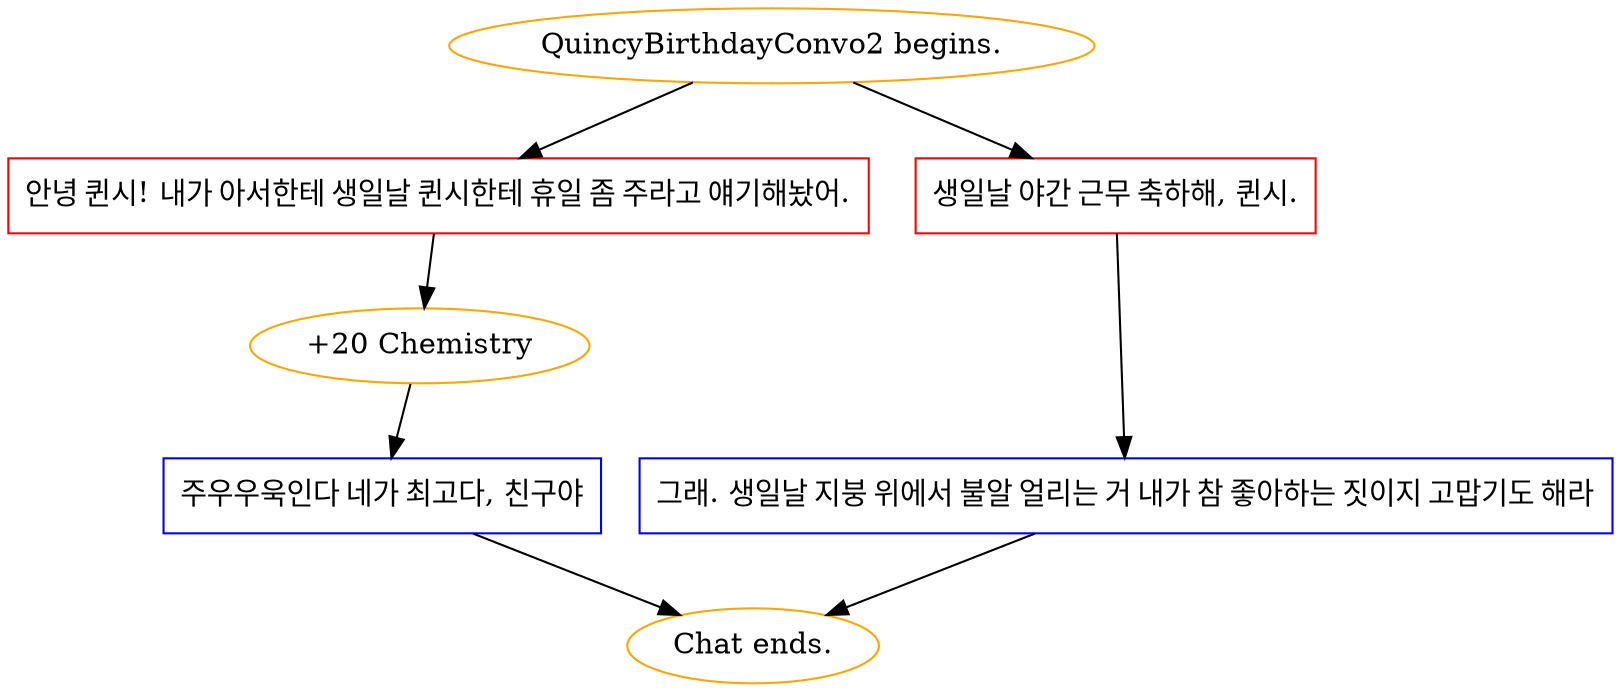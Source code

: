 digraph {
	"QuincyBirthdayConvo2 begins." [color=orange];
		"QuincyBirthdayConvo2 begins." -> j299347204;
		"QuincyBirthdayConvo2 begins." -> j1517495291;
	j299347204 [label="안녕 퀸시! 내가 아서한테 생일날 퀸시한테 휴일 좀 주라고 얘기해놨어.",shape=box,color=red];
		j299347204 -> j616259553;
	j1517495291 [label="생일날 야간 근무 축하해, 퀸시.",shape=box,color=red];
		j1517495291 -> j838954153;
	j616259553 [label="+20 Chemistry",color=orange];
		j616259553 -> j2194860269;
	j838954153 [label="그래. 생일날 지붕 위에서 불알 얼리는 거 내가 참 좋아하는 짓이지 고맙기도 해라",shape=box,color=blue];
		j838954153 -> "Chat ends.";
	j2194860269 [label="주우우욱인다 네가 최고다, 친구야",shape=box,color=blue];
		j2194860269 -> "Chat ends.";
	"Chat ends." [color=orange];
}